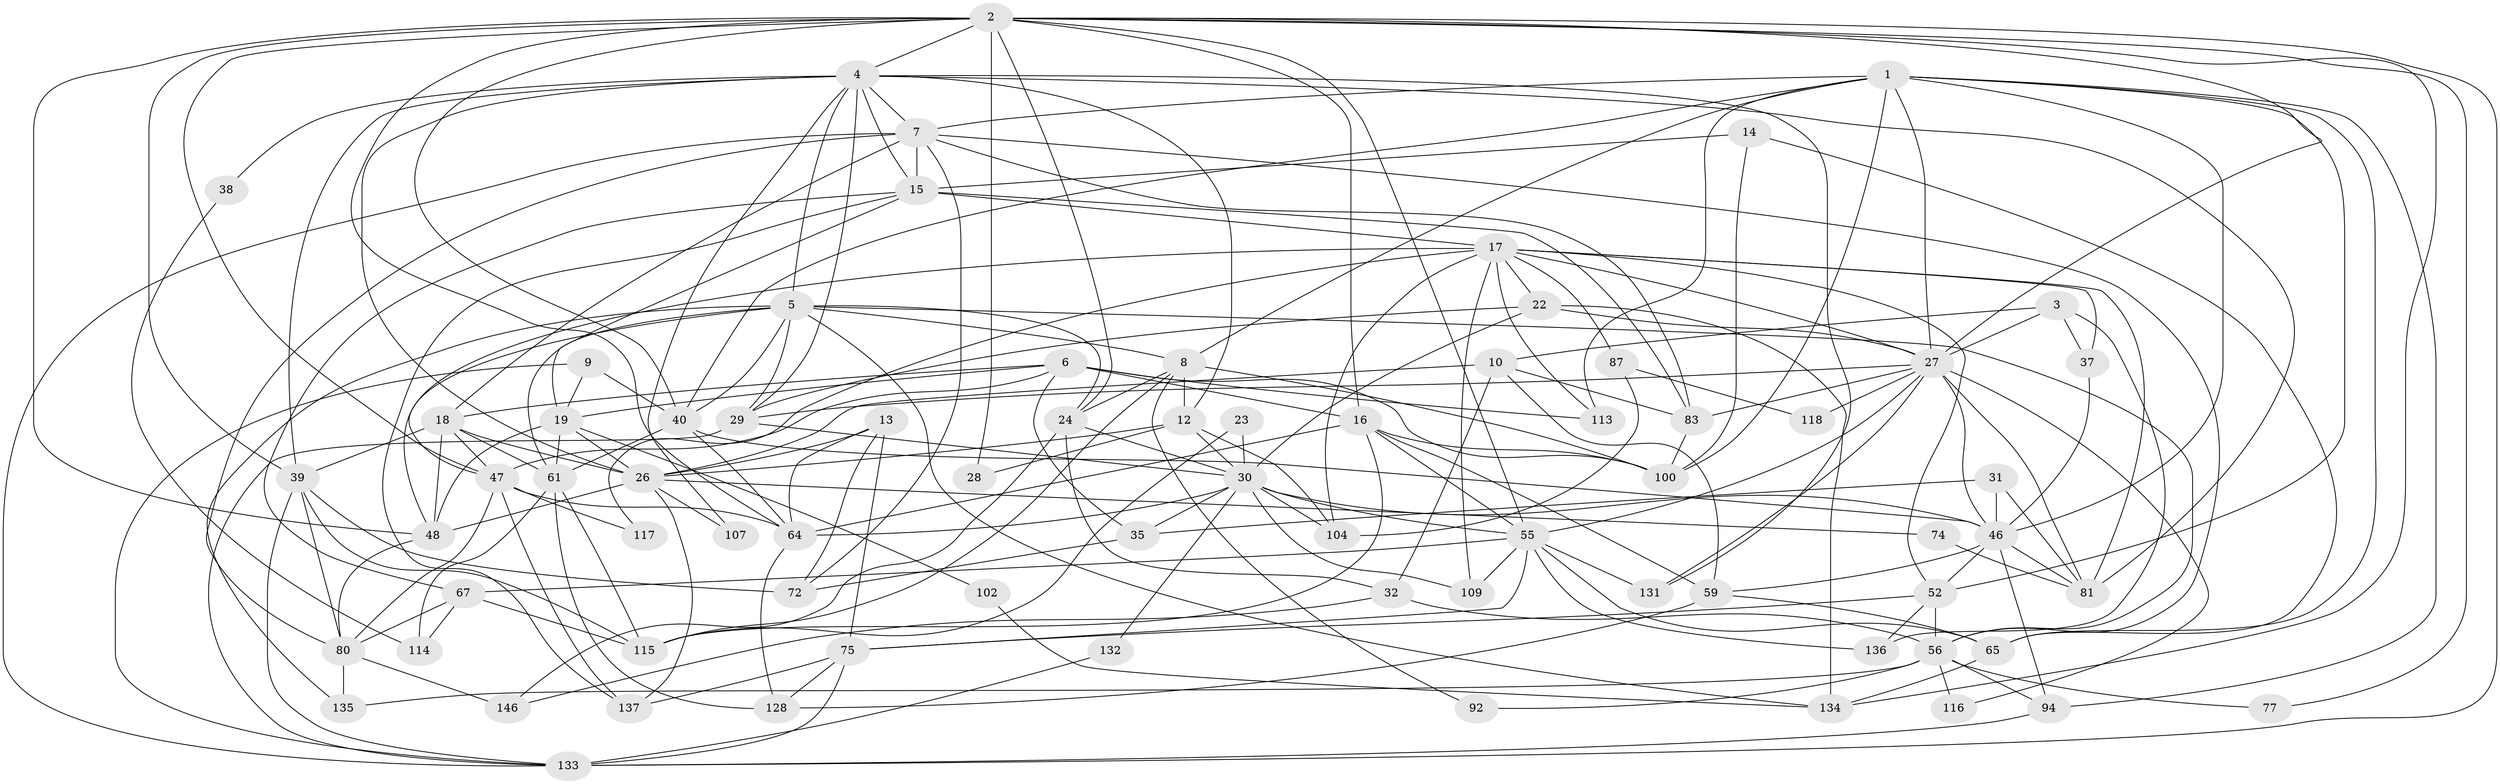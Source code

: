 // original degree distribution, {4: 0.2684563758389262, 3: 0.2483221476510067, 5: 0.19463087248322147, 2: 0.1476510067114094, 6: 0.09395973154362416, 7: 0.03355704697986577, 9: 0.006711409395973154, 8: 0.006711409395973154}
// Generated by graph-tools (version 1.1) at 2025/14/03/09/25 04:14:58]
// undirected, 74 vertices, 205 edges
graph export_dot {
graph [start="1"]
  node [color=gray90,style=filled];
  1 [super="+25"];
  2 [super="+33+63"];
  3 [super="+34"];
  4 [super="+43+98+140+50"];
  5 [super="+66+11"];
  6 [super="+110"];
  7 [super="+78+101"];
  8 [super="+145+86"];
  9;
  10 [super="+143"];
  12 [super="+20+21"];
  13 [super="+85"];
  14;
  15 [super="+44+73+42"];
  16 [super="+120"];
  17 [super="+58+76"];
  18 [super="+97"];
  19 [super="+62"];
  22 [super="+90"];
  23;
  24 [super="+108"];
  26 [super="+57"];
  27 [super="+84+53+103"];
  28;
  29 [super="+41"];
  30 [super="+49+45"];
  31;
  32;
  35;
  37;
  38;
  39 [super="+96+60"];
  40 [super="+149+89"];
  46 [super="+70"];
  47 [super="+68+106"];
  48 [super="+69"];
  52 [super="+138"];
  55 [super="+95+79"];
  56 [super="+71"];
  59;
  61 [super="+119+99"];
  64 [super="+147"];
  65;
  67 [super="+93"];
  72;
  74;
  75;
  77;
  80 [super="+112"];
  81 [super="+121"];
  83;
  87;
  92;
  94;
  100 [super="+124"];
  102;
  104;
  107;
  109;
  113;
  114;
  115;
  116;
  117;
  118;
  128 [super="+129"];
  131;
  132;
  133 [super="+144"];
  134;
  135;
  136;
  137;
  146;
  1 -- 65;
  1 -- 100;
  1 -- 8;
  1 -- 40;
  1 -- 113;
  1 -- 52;
  1 -- 27;
  1 -- 94;
  1 -- 46;
  1 -- 7 [weight=2];
  2 -- 134;
  2 -- 64;
  2 -- 40;
  2 -- 77;
  2 -- 47;
  2 -- 48 [weight=2];
  2 -- 27;
  2 -- 39;
  2 -- 16;
  2 -- 4;
  2 -- 133;
  2 -- 55;
  2 -- 24;
  2 -- 28;
  3 -- 136;
  3 -- 10;
  3 -- 27;
  3 -- 37;
  4 -- 107;
  4 -- 38;
  4 -- 12;
  4 -- 15;
  4 -- 81 [weight=2];
  4 -- 39 [weight=3];
  4 -- 29;
  4 -- 131;
  4 -- 5;
  4 -- 7 [weight=2];
  4 -- 26;
  5 -- 56;
  5 -- 135;
  5 -- 8 [weight=2];
  5 -- 48;
  5 -- 29;
  5 -- 134;
  5 -- 24;
  5 -- 40;
  5 -- 61;
  6 -- 35;
  6 -- 16;
  6 -- 113;
  6 -- 18;
  6 -- 19;
  6 -- 100;
  6 -- 47;
  7 -- 80;
  7 -- 133;
  7 -- 18;
  7 -- 83;
  7 -- 15 [weight=2];
  7 -- 72;
  7 -- 56;
  8 -- 24;
  8 -- 100;
  8 -- 115;
  8 -- 92;
  8 -- 12;
  9 -- 133;
  9 -- 19;
  9 -- 40;
  10 -- 32;
  10 -- 83;
  10 -- 59;
  10 -- 26;
  12 -- 26;
  12 -- 104;
  12 -- 28;
  12 -- 30;
  13 -- 72;
  13 -- 75;
  13 -- 64;
  13 -- 26;
  14 -- 65;
  14 -- 15;
  14 -- 100;
  15 -- 17;
  15 -- 137;
  15 -- 19;
  15 -- 83;
  15 -- 67;
  16 -- 115;
  16 -- 100;
  16 -- 64;
  16 -- 59;
  16 -- 55;
  17 -- 52;
  17 -- 113;
  17 -- 104;
  17 -- 109;
  17 -- 47 [weight=2];
  17 -- 37;
  17 -- 81;
  17 -- 117;
  17 -- 22;
  17 -- 87;
  17 -- 27;
  18 -- 26;
  18 -- 61;
  18 -- 47;
  18 -- 39;
  18 -- 48;
  19 -- 61;
  19 -- 102;
  19 -- 48;
  19 -- 26;
  22 -- 30;
  22 -- 134;
  22 -- 27;
  22 -- 29;
  23 -- 115;
  23 -- 30;
  24 -- 32;
  24 -- 146;
  24 -- 30;
  26 -- 137;
  26 -- 48;
  26 -- 74;
  26 -- 107;
  27 -- 46;
  27 -- 81;
  27 -- 83;
  27 -- 131;
  27 -- 116;
  27 -- 118;
  27 -- 55;
  27 -- 29;
  29 -- 30 [weight=2];
  29 -- 133;
  30 -- 64 [weight=2];
  30 -- 104;
  30 -- 55;
  30 -- 35;
  30 -- 132;
  30 -- 109;
  30 -- 46;
  31 -- 35;
  31 -- 81;
  31 -- 46;
  32 -- 146;
  32 -- 56;
  35 -- 72;
  37 -- 46;
  38 -- 114;
  39 -- 80;
  39 -- 133;
  39 -- 72;
  39 -- 115;
  40 -- 64;
  40 -- 61 [weight=2];
  40 -- 46;
  46 -- 94;
  46 -- 59;
  46 -- 52;
  46 -- 81;
  47 -- 64;
  47 -- 137;
  47 -- 117;
  47 -- 80;
  48 -- 80;
  52 -- 136;
  52 -- 56 [weight=2];
  52 -- 75;
  55 -- 65;
  55 -- 67;
  55 -- 136;
  55 -- 109;
  55 -- 131;
  55 -- 75;
  56 -- 116;
  56 -- 135;
  56 -- 77;
  56 -- 92;
  56 -- 94;
  59 -- 65;
  59 -- 128;
  61 -- 128;
  61 -- 115;
  61 -- 114;
  64 -- 128;
  65 -- 134;
  67 -- 80;
  67 -- 114;
  67 -- 115;
  74 -- 81;
  75 -- 128;
  75 -- 137;
  75 -- 133;
  80 -- 146;
  80 -- 135;
  83 -- 100;
  87 -- 104;
  87 -- 118;
  94 -- 133;
  102 -- 134;
  132 -- 133;
}
